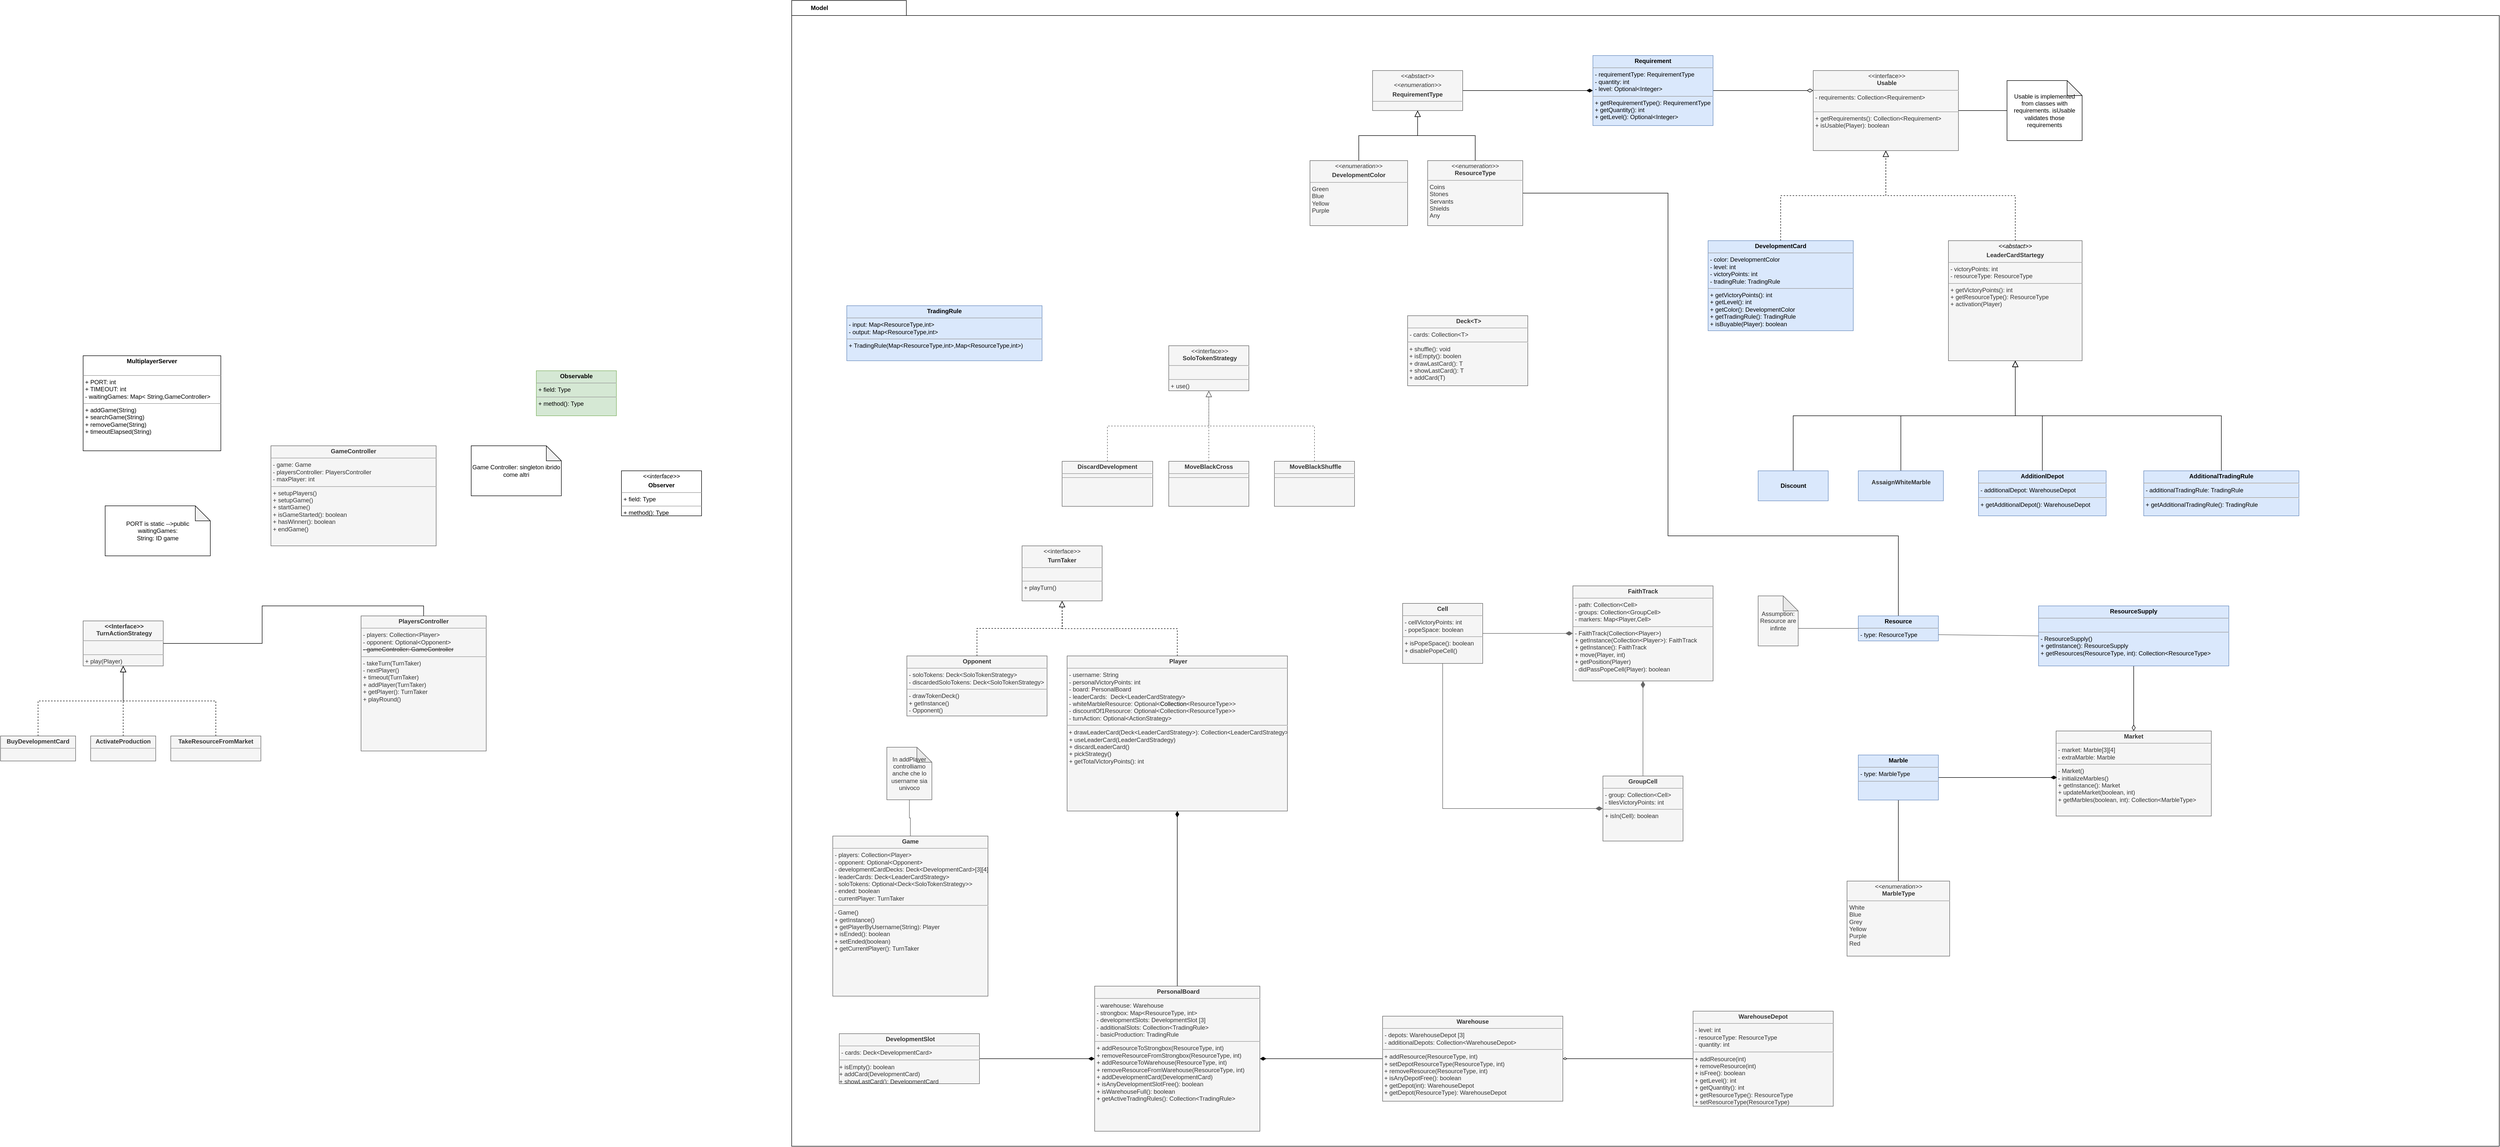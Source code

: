 <mxfile version="14.4.9" type="github">
  <diagram id="3uzYTL3D4Esr4XfQj53W" name="Page-1">
    <mxGraphModel dx="4116" dy="1478" grid="1" gridSize="10" guides="1" tooltips="1" connect="1" arrows="1" fold="1" page="1" pageScale="1" pageWidth="850" pageHeight="1100" math="0" shadow="0">
      <root>
        <mxCell id="0" />
        <mxCell id="1" parent="0" />
        <mxCell id="ATp1D4J068aPoH2H_w-f-113" value="Model" style="shape=folder;fontStyle=1;tabWidth=110;tabHeight=30;tabPosition=left;html=1;boundedLbl=1;labelInHeader=1;container=1;collapsible=0;recursiveResize=0;fillColor=none;" parent="1" vertex="1">
          <mxGeometry x="-1370" y="-710" width="3410" height="2290" as="geometry" />
        </mxCell>
        <mxCell id="ATp1D4J068aPoH2H_w-f-4" style="edgeStyle=orthogonalEdgeStyle;rounded=0;orthogonalLoop=1;jettySize=auto;html=1;exitX=0.5;exitY=0;exitDx=0;exitDy=0;entryX=0.5;entryY=1;entryDx=0;entryDy=0;endArrow=block;endFill=0;endSize=10;" parent="1" source="9HS6KYXdj1NwRE4yR612-16" target="wFcv4MiB1ZmnkiXywSl2-14" edge="1">
          <mxGeometry relative="1" as="geometry" />
        </mxCell>
        <mxCell id="9HS6KYXdj1NwRE4yR612-16" value="&lt;p style=&quot;margin: 0px ; margin-top: 4px ; text-align: center&quot;&gt;&lt;i&gt;&amp;lt;&amp;lt;enumeration&amp;gt;&amp;gt;&lt;/i&gt;&lt;/p&gt;&lt;p style=&quot;margin: 0px ; margin-top: 4px ; text-align: center&quot;&gt;&lt;b&gt;DevelopmentColor&lt;/b&gt;&lt;/p&gt;&lt;hr size=&quot;1&quot;&gt;&lt;p style=&quot;margin: 0px ; margin-left: 4px&quot;&gt;Green&lt;/p&gt;&lt;p style=&quot;margin: 0px ; margin-left: 4px&quot;&gt;Blue&lt;/p&gt;&lt;p style=&quot;margin: 0px ; margin-left: 4px&quot;&gt;Yellow&lt;/p&gt;&lt;p style=&quot;margin: 0px ; margin-left: 4px&quot;&gt;Purple&lt;/p&gt;" style="verticalAlign=top;align=left;overflow=fill;fontSize=12;fontFamily=Helvetica;html=1;fillColor=#f5f5f5;strokeColor=#666666;fontColor=#333333;" parent="1" vertex="1">
          <mxGeometry x="-335" y="-390" width="195" height="130" as="geometry" />
        </mxCell>
        <mxCell id="ATp1D4J068aPoH2H_w-f-5" style="edgeStyle=orthogonalEdgeStyle;rounded=0;orthogonalLoop=1;jettySize=auto;html=1;exitX=0.5;exitY=0;exitDx=0;exitDy=0;entryX=0.5;entryY=1;entryDx=0;entryDy=0;endArrow=block;endFill=0;endSize=10;" parent="1" source="9HS6KYXdj1NwRE4yR612-17" target="wFcv4MiB1ZmnkiXywSl2-14" edge="1">
          <mxGeometry relative="1" as="geometry" />
        </mxCell>
        <mxCell id="ATp1D4J068aPoH2H_w-f-55" style="edgeStyle=orthogonalEdgeStyle;rounded=0;orthogonalLoop=1;jettySize=auto;html=1;exitX=1;exitY=0.5;exitDx=0;exitDy=0;entryX=0.5;entryY=0;entryDx=0;entryDy=0;endArrow=none;endFill=0;endSize=10;strokeWidth=1;" parent="1" source="9HS6KYXdj1NwRE4yR612-17" target="9HS6KYXdj1NwRE4yR612-20" edge="1">
          <mxGeometry relative="1" as="geometry">
            <Array as="points">
              <mxPoint x="380" y="-325" />
              <mxPoint x="380" y="360" />
              <mxPoint x="840" y="360" />
            </Array>
          </mxGeometry>
        </mxCell>
        <mxCell id="9HS6KYXdj1NwRE4yR612-17" value="&lt;p style=&quot;margin: 0px ; margin-top: 4px ; text-align: center&quot;&gt;&lt;i&gt;&amp;lt;&amp;lt;enumeration&amp;gt;&amp;gt;&lt;/i&gt;&lt;br&gt;&lt;b&gt;ResourceType&lt;/b&gt;&lt;/p&gt;&lt;hr size=&quot;1&quot;&gt;&lt;p style=&quot;margin: 0px ; margin-left: 4px&quot;&gt;Coins&lt;/p&gt;&lt;p style=&quot;margin: 0px ; margin-left: 4px&quot;&gt;Stones&lt;/p&gt;&lt;p style=&quot;margin: 0px ; margin-left: 4px&quot;&gt;Servants&lt;/p&gt;&lt;p style=&quot;margin: 0px ; margin-left: 4px&quot;&gt;Shields&lt;/p&gt;&lt;p style=&quot;margin: 0px ; margin-left: 4px&quot;&gt;Any&lt;/p&gt;" style="verticalAlign=top;align=left;overflow=fill;fontSize=12;fontFamily=Helvetica;html=1;fillColor=#f5f5f5;strokeColor=#666666;fontColor=#333333;" parent="1" vertex="1">
          <mxGeometry x="-100" y="-390" width="190" height="130" as="geometry" />
        </mxCell>
        <mxCell id="ATp1D4J068aPoH2H_w-f-52" style="edgeStyle=orthogonalEdgeStyle;rounded=0;orthogonalLoop=1;jettySize=auto;html=1;exitX=0.5;exitY=1;exitDx=0;exitDy=0;entryX=0.5;entryY=0;entryDx=0;entryDy=0;endArrow=diamondThin;endFill=0;endSize=10;strokeWidth=1;" parent="1" source="9HS6KYXdj1NwRE4yR612-18" target="9HS6KYXdj1NwRE4yR612-22" edge="1">
          <mxGeometry relative="1" as="geometry" />
        </mxCell>
        <mxCell id="9HS6KYXdj1NwRE4yR612-18" value="&lt;p style=&quot;margin: 0px ; margin-top: 4px ; text-align: center&quot;&gt;&lt;b&gt;ResourceSupply&lt;/b&gt;&lt;br&gt;&lt;/p&gt;&lt;hr size=&quot;1&quot;&gt;&lt;p style=&quot;margin: 0px ; margin-left: 4px&quot;&gt;&lt;br&gt;&lt;/p&gt;&lt;hr size=&quot;1&quot;&gt;&lt;p style=&quot;margin: 0px ; margin-left: 4px&quot;&gt;&lt;span&gt;- ResourceSupply()&lt;/span&gt;&lt;br&gt;&lt;/p&gt;&lt;p style=&quot;margin: 0px ; margin-left: 4px&quot;&gt;+ getInstance(): ResourceSupply&lt;/p&gt;&lt;p style=&quot;margin: 0px ; margin-left: 4px&quot;&gt;&lt;span&gt;+ getResources(ResourceType, int):&amp;nbsp;&lt;/span&gt;&lt;span&gt;Collection&lt;/span&gt;&lt;span&gt;&amp;lt;ResourceType&amp;gt;&lt;/span&gt;&lt;br&gt;&lt;/p&gt;" style="verticalAlign=top;align=left;overflow=fill;fontSize=12;fontFamily=Helvetica;html=1;fillColor=#dae8fc;strokeColor=#6c8ebf;" parent="1" vertex="1">
          <mxGeometry x="1120" y="500" width="380" height="120" as="geometry" />
        </mxCell>
        <mxCell id="9HS6KYXdj1NwRE4yR612-20" value="&lt;p style=&quot;margin: 0px ; margin-top: 4px ; text-align: center&quot;&gt;&lt;b&gt;Resource&lt;/b&gt;&lt;/p&gt;&lt;hr size=&quot;1&quot;&gt;&lt;p style=&quot;margin: 0px ; margin-left: 4px&quot;&gt;&lt;/p&gt;&lt;p style=&quot;margin: 0px ; margin-left: 4px&quot;&gt;- type: ResourceType&lt;/p&gt;" style="verticalAlign=top;align=left;overflow=fill;fontSize=12;fontFamily=Helvetica;html=1;fillColor=#dae8fc;strokeColor=#6c8ebf;" parent="1" vertex="1">
          <mxGeometry x="760" y="520" width="160" height="50" as="geometry" />
        </mxCell>
        <mxCell id="ATp1D4J068aPoH2H_w-f-56" style="edgeStyle=orthogonalEdgeStyle;rounded=0;orthogonalLoop=1;jettySize=auto;html=1;exitX=0.5;exitY=0;exitDx=0;exitDy=0;entryX=0.5;entryY=1;entryDx=0;entryDy=0;endArrow=none;endFill=0;endSize=10;strokeWidth=1;" parent="1" source="9HS6KYXdj1NwRE4yR612-21" target="9HS6KYXdj1NwRE4yR612-23" edge="1">
          <mxGeometry relative="1" as="geometry" />
        </mxCell>
        <mxCell id="9HS6KYXdj1NwRE4yR612-21" value="&lt;p style=&quot;margin: 0px ; margin-top: 4px ; text-align: center&quot;&gt;&lt;i&gt;&amp;lt;&amp;lt;enumeration&amp;gt;&amp;gt;&lt;/i&gt;&lt;br&gt;&lt;b&gt;MarbleType&lt;/b&gt;&lt;/p&gt;&lt;hr size=&quot;1&quot;&gt;&lt;p style=&quot;margin: 0px ; margin-left: 4px&quot;&gt;&lt;span&gt;White&lt;/span&gt;&lt;/p&gt;&lt;p style=&quot;margin: 0px ; margin-left: 4px&quot;&gt;Blue&lt;/p&gt;&lt;p style=&quot;margin: 0px ; margin-left: 4px&quot;&gt;Grey&lt;/p&gt;&lt;p style=&quot;margin: 0px ; margin-left: 4px&quot;&gt;Yellow&lt;/p&gt;&lt;p style=&quot;margin: 0px ; margin-left: 4px&quot;&gt;Purple&lt;/p&gt;&lt;p style=&quot;margin: 0px ; margin-left: 4px&quot;&gt;Red&lt;/p&gt;" style="verticalAlign=top;align=left;overflow=fill;fontSize=12;fontFamily=Helvetica;html=1;fillColor=#f5f5f5;strokeColor=#666666;fontColor=#333333;" parent="1" vertex="1">
          <mxGeometry x="737.5" y="1050" width="205" height="150" as="geometry" />
        </mxCell>
        <mxCell id="9HS6KYXdj1NwRE4yR612-22" value="&lt;p style=&quot;margin: 0px ; margin-top: 4px ; text-align: center&quot;&gt;&lt;b&gt;Market&lt;/b&gt;&lt;/p&gt;&lt;hr size=&quot;1&quot;&gt;&lt;p style=&quot;margin: 0px ; margin-left: 4px&quot;&gt;- market: Marble[3][4]&lt;/p&gt;&lt;p style=&quot;margin: 0px ; margin-left: 4px&quot;&gt;- extraMarble: Marble&lt;/p&gt;&lt;hr size=&quot;1&quot;&gt;&lt;p style=&quot;margin: 0px ; margin-left: 4px&quot;&gt;- Market()&lt;/p&gt;&lt;p style=&quot;margin: 0px ; margin-left: 4px&quot;&gt;- initializeMarbles()&lt;/p&gt;&lt;p style=&quot;margin: 0px ; margin-left: 4px&quot;&gt;+ getInstance(): Market&lt;/p&gt;&lt;p style=&quot;margin: 0px ; margin-left: 4px&quot;&gt;+ updateMarket(boolean, int)&lt;/p&gt;&lt;p style=&quot;margin: 0px ; margin-left: 4px&quot;&gt;+ getMarbles(boolean, int): Collection&amp;lt;MarbleType&amp;gt;&lt;/p&gt;" style="verticalAlign=top;align=left;overflow=fill;fontSize=12;fontFamily=Helvetica;html=1;fillColor=#f5f5f5;strokeColor=#666666;fontColor=#333333;" parent="1" vertex="1">
          <mxGeometry x="1155" y="750" width="310" height="170" as="geometry" />
        </mxCell>
        <mxCell id="ATp1D4J068aPoH2H_w-f-53" style="edgeStyle=orthogonalEdgeStyle;rounded=0;orthogonalLoop=1;jettySize=auto;html=1;exitX=1;exitY=0.5;exitDx=0;exitDy=0;entryX=0.006;entryY=0.547;entryDx=0;entryDy=0;entryPerimeter=0;endArrow=diamondThin;endFill=1;endSize=10;strokeWidth=1;" parent="1" source="9HS6KYXdj1NwRE4yR612-23" target="9HS6KYXdj1NwRE4yR612-22" edge="1">
          <mxGeometry relative="1" as="geometry" />
        </mxCell>
        <mxCell id="9HS6KYXdj1NwRE4yR612-23" value="&lt;p style=&quot;margin: 0px ; margin-top: 4px ; text-align: center&quot;&gt;&lt;b&gt;Marble&lt;/b&gt;&lt;/p&gt;&lt;hr size=&quot;1&quot;&gt;&lt;p style=&quot;margin: 0px ; margin-left: 4px&quot;&gt;- type: MarbleType&lt;/p&gt;&lt;hr size=&quot;1&quot;&gt;&lt;p style=&quot;margin: 0px ; margin-left: 4px&quot;&gt;&lt;br&gt;&lt;/p&gt;" style="verticalAlign=top;align=left;overflow=fill;fontSize=12;fontFamily=Helvetica;html=1;fillColor=#dae8fc;strokeColor=#6c8ebf;" parent="1" vertex="1">
          <mxGeometry x="760" y="798" width="160" height="90" as="geometry" />
        </mxCell>
        <mxCell id="9HS6KYXdj1NwRE4yR612-30" value="" style="endArrow=none;endFill=0;endSize=12;html=1;exitX=1;exitY=0.75;exitDx=0;exitDy=0;entryX=0;entryY=0.5;entryDx=0;entryDy=0;fillColor=#f5f5f5;strokeColor=#666666;" parent="1" source="9HS6KYXdj1NwRE4yR612-20" target="9HS6KYXdj1NwRE4yR612-18" edge="1">
          <mxGeometry width="160" relative="1" as="geometry">
            <mxPoint x="530" y="260" as="sourcePoint" />
            <mxPoint x="690" y="260" as="targetPoint" />
          </mxGeometry>
        </mxCell>
        <mxCell id="ATp1D4J068aPoH2H_w-f-110" style="edgeStyle=orthogonalEdgeStyle;rounded=0;sketch=0;orthogonalLoop=1;jettySize=auto;html=1;exitX=0.5;exitY=0;exitDx=0;exitDy=0;entryX=0.5;entryY=1;entryDx=0;entryDy=0;startArrow=none;startFill=0;endArrow=diamondThin;endFill=1;endSize=10;strokeWidth=1;" parent="1" source="9HS6KYXdj1NwRE4yR612-45" target="9HS6KYXdj1NwRE4yR612-49" edge="1">
          <mxGeometry relative="1" as="geometry" />
        </mxCell>
        <mxCell id="9HS6KYXdj1NwRE4yR612-45" value="&lt;p style=&quot;margin: 0px ; margin-top: 4px ; text-align: center&quot;&gt;&lt;/p&gt;&lt;p style=&quot;text-align: center ; margin: 0px 0px 0px 4px&quot;&gt;&lt;b&gt;PersonalBoard&lt;/b&gt;&lt;/p&gt;&lt;hr&gt;&lt;p style=&quot;margin: 0px ; margin-left: 4px&quot;&gt;- warehouse: Warehouse&lt;/p&gt;&lt;p style=&quot;margin: 0px ; margin-left: 4px&quot;&gt;- strongbox: Map&amp;lt;ResourceType, int&amp;gt;&lt;/p&gt;&lt;p style=&quot;margin: 0px ; margin-left: 4px&quot;&gt;- developmentSlots: DevelopmentSlot [3]&lt;/p&gt;&lt;p style=&quot;margin: 0px ; margin-left: 4px&quot;&gt;- additionalSlots:&amp;nbsp;Collection&amp;lt;TradingRule&amp;gt;&lt;/p&gt;&lt;p style=&quot;margin: 0px ; margin-left: 4px&quot;&gt;- basicProduction: TradingRule&lt;/p&gt;&lt;hr size=&quot;1&quot;&gt;&lt;p style=&quot;margin: 0px ; margin-left: 4px&quot;&gt;+ addResourceToStrongbox(ResourceType, int)&lt;/p&gt;&lt;p style=&quot;margin: 0px ; margin-left: 4px&quot;&gt;+ removeResourceFromStrongbox(ResourceType, int)&lt;/p&gt;&lt;p style=&quot;margin: 0px ; margin-left: 4px&quot;&gt;+ addResourceToWarehouse(ResourceType, int)&lt;/p&gt;&lt;p style=&quot;margin: 0px ; margin-left: 4px&quot;&gt;+ removeResourceFromWarehouse(ResourceType, int)&lt;/p&gt;&lt;p style=&quot;margin: 0px ; margin-left: 4px&quot;&gt;+ addDevelopmentCard(DevelopmentCard)&lt;/p&gt;&lt;p style=&quot;margin: 0px ; margin-left: 4px&quot;&gt;+ isAnyDevelopmentSlotFree(): boolean&lt;/p&gt;&lt;p style=&quot;margin: 0px ; margin-left: 4px&quot;&gt;+ isWarehouseFull(): boolean&lt;/p&gt;&lt;p style=&quot;margin: 0px ; margin-left: 4px&quot;&gt;+ getActiveTradingRules(): Collection&amp;lt;TradingRule&amp;gt;&amp;nbsp;&lt;/p&gt;" style="verticalAlign=top;align=left;overflow=fill;fontSize=12;fontFamily=Helvetica;html=1;fillColor=#f5f5f5;strokeColor=#666666;fontColor=#333333;" parent="1" vertex="1">
          <mxGeometry x="-765" y="1260" width="330" height="290" as="geometry" />
        </mxCell>
        <mxCell id="9HS6KYXdj1NwRE4yR612-46" value="&lt;p style=&quot;margin: 0px ; margin-top: 4px ; text-align: center&quot;&gt;&lt;b&gt;WarehouseDepot&lt;/b&gt;&lt;/p&gt;&lt;hr size=&quot;1&quot;&gt;&lt;p style=&quot;margin: 0px ; margin-left: 4px&quot;&gt;- level: int&lt;/p&gt;&lt;p style=&quot;margin: 0px ; margin-left: 4px&quot;&gt;- resourceType: ResourceType&lt;/p&gt;&lt;p style=&quot;margin: 0px ; margin-left: 4px&quot;&gt;- quantity: int&lt;/p&gt;&lt;hr&gt;&amp;nbsp;+ addResource(int)&lt;br&gt;&amp;nbsp;+ removeResource(int)&lt;br&gt;&amp;nbsp;+ isFree(): boolean&lt;br&gt;&amp;nbsp;+ getLevel(): int&lt;br&gt;&amp;nbsp;+ getQuantity(): int&lt;br&gt;&amp;nbsp;+ getResourceType(): ResourceType&lt;br&gt;&amp;nbsp;+ setResourceType(ResourceType)" style="verticalAlign=top;align=left;overflow=fill;fontSize=12;fontFamily=Helvetica;html=1;fillColor=#f5f5f5;strokeColor=#666666;fontColor=#333333;" parent="1" vertex="1">
          <mxGeometry x="430" y="1310" width="280" height="190" as="geometry" />
        </mxCell>
        <mxCell id="ATp1D4J068aPoH2H_w-f-97" style="edgeStyle=orthogonalEdgeStyle;rounded=0;sketch=0;orthogonalLoop=1;jettySize=auto;html=1;exitX=1;exitY=0.5;exitDx=0;exitDy=0;entryX=0;entryY=0.5;entryDx=0;entryDy=0;startArrow=diamondThin;startFill=0;endArrow=none;endFill=0;endSize=10;strokeWidth=1;" parent="1" source="9HS6KYXdj1NwRE4yR612-47" target="9HS6KYXdj1NwRE4yR612-46" edge="1">
          <mxGeometry relative="1" as="geometry" />
        </mxCell>
        <mxCell id="ATp1D4J068aPoH2H_w-f-108" style="edgeStyle=orthogonalEdgeStyle;rounded=0;sketch=0;orthogonalLoop=1;jettySize=auto;html=1;exitX=0;exitY=0.5;exitDx=0;exitDy=0;startArrow=none;startFill=0;endArrow=diamondThin;endFill=1;endSize=10;strokeWidth=1;" parent="1" source="9HS6KYXdj1NwRE4yR612-47" target="9HS6KYXdj1NwRE4yR612-45" edge="1">
          <mxGeometry relative="1" as="geometry" />
        </mxCell>
        <mxCell id="9HS6KYXdj1NwRE4yR612-47" value="&lt;p style=&quot;margin: 0px ; margin-top: 4px ; text-align: center&quot;&gt;&lt;b&gt;Warehouse&lt;/b&gt;&lt;/p&gt;&lt;hr size=&quot;1&quot;&gt;&lt;p style=&quot;margin: 0px ; margin-left: 4px&quot;&gt;- depots: WarehouseDepot [3]&lt;/p&gt;&lt;p style=&quot;margin: 0px ; margin-left: 4px&quot;&gt;- additionalDepots:&amp;nbsp;Collection&amp;lt;WarehouseDepot&amp;gt;&lt;/p&gt;&lt;hr&gt;&amp;nbsp;+ addResource(ResourceType, int)&lt;br&gt;&amp;nbsp;+ setDepotResourceType(ResourceType, int)&lt;br&gt;&amp;nbsp;+ removeResource(ResourceType, int)&lt;br&gt;&lt;b&gt;&amp;nbsp;&lt;/b&gt;+ isAnyDepotFree(): boolean&lt;br&gt;&amp;nbsp;+ getDepot(int):&amp;nbsp;WarehouseDepot&lt;br&gt;&amp;nbsp;+ getDepot(ResourceType):&amp;nbsp;WarehouseDepot" style="verticalAlign=top;align=left;overflow=fill;fontSize=12;fontFamily=Helvetica;html=1;fillColor=#f5f5f5;strokeColor=#666666;fontColor=#333333;" parent="1" vertex="1">
          <mxGeometry x="-190" y="1320" width="360" height="170" as="geometry" />
        </mxCell>
        <mxCell id="ATp1D4J068aPoH2H_w-f-109" style="edgeStyle=orthogonalEdgeStyle;rounded=0;sketch=0;orthogonalLoop=1;jettySize=auto;html=1;exitX=1;exitY=0.5;exitDx=0;exitDy=0;entryX=0;entryY=0.5;entryDx=0;entryDy=0;startArrow=none;startFill=0;endArrow=diamondThin;endFill=1;endSize=10;strokeWidth=1;" parent="1" source="9HS6KYXdj1NwRE4yR612-48" target="9HS6KYXdj1NwRE4yR612-45" edge="1">
          <mxGeometry relative="1" as="geometry" />
        </mxCell>
        <mxCell id="9HS6KYXdj1NwRE4yR612-48" value="&lt;p style=&quot;margin: 0px ; margin-top: 4px ; text-align: center&quot;&gt;&lt;/p&gt;&lt;p style=&quot;text-align: center ; margin: 0px 0px 0px 4px&quot;&gt;&lt;b&gt;DevelopmentSlot&lt;/b&gt;&lt;/p&gt;&lt;hr size=&quot;1&quot;&gt;&lt;p style=&quot;margin: 0px ; margin-left: 4px&quot;&gt;- cards:&amp;nbsp;Deck&amp;lt;DevelopmentCard&amp;gt;&lt;/p&gt;&lt;hr&gt;+ isEmpty(): boolean&lt;br&gt;+ addCard(DevelopmentCard)&lt;br&gt;+ showLastCard(): DevelopmentCard" style="verticalAlign=top;align=left;overflow=fill;fontSize=12;fontFamily=Helvetica;html=1;fillColor=#f5f5f5;strokeColor=#666666;fontColor=#333333;" parent="1" vertex="1">
          <mxGeometry x="-1275" y="1355" width="280" height="100" as="geometry" />
        </mxCell>
        <mxCell id="ATp1D4J068aPoH2H_w-f-104" style="edgeStyle=orthogonalEdgeStyle;rounded=0;sketch=0;orthogonalLoop=1;jettySize=auto;html=1;exitX=0.5;exitY=0;exitDx=0;exitDy=0;dashed=1;startArrow=none;startFill=0;endArrow=block;endFill=0;endSize=10;strokeWidth=1;" parent="1" source="9HS6KYXdj1NwRE4yR612-49" edge="1">
          <mxGeometry relative="1" as="geometry">
            <mxPoint x="-830" y="490" as="targetPoint" />
          </mxGeometry>
        </mxCell>
        <mxCell id="9HS6KYXdj1NwRE4yR612-49" value="&lt;p style=&quot;margin: 0px ; margin-top: 4px ; text-align: center&quot;&gt;&lt;/p&gt;&lt;p style=&quot;text-align: center ; margin: 0px 0px 0px 4px&quot;&gt;&lt;b&gt;Player&lt;/b&gt;&lt;/p&gt;&lt;hr size=&quot;1&quot;&gt;&lt;p style=&quot;margin: 0px 0px 0px 4px&quot;&gt;- username: String&lt;/p&gt;&lt;p style=&quot;margin: 0px 0px 0px 4px&quot;&gt;- personalVictoryPoints: int&lt;/p&gt;&lt;p style=&quot;margin: 0px 0px 0px 4px&quot;&gt;- board: PersonalBoard&lt;/p&gt;&lt;p style=&quot;margin: 0px 0px 0px 4px&quot;&gt;- leaderCards: &amp;nbsp;Deck&amp;lt;LeaderCardStrategy&amp;gt;&lt;/p&gt;&lt;p style=&quot;margin: 0px 0px 0px 4px&quot;&gt;- whiteMarbleResource: Optional&amp;lt;&lt;font color=&quot;#000000&quot;&gt;Collection&lt;/font&gt;&amp;lt;ResourceType&amp;gt;&amp;gt;&lt;/p&gt;&lt;p style=&quot;margin: 0px 0px 0px 4px&quot;&gt;- discountOf1Resource: Optional&amp;lt;Collection&amp;lt;ResourceType&amp;gt;&amp;gt;&lt;/p&gt;&lt;p style=&quot;margin: 0px 0px 0px 4px&quot;&gt;&lt;span&gt;- turnAction: Optional&amp;lt;ActionStrategy&amp;gt;&lt;/span&gt;&lt;br&gt;&lt;/p&gt;&lt;hr&gt;&amp;nbsp;+ drawLeaderCard(Deck&amp;lt;LeaderCardStrategy&amp;gt;):&amp;nbsp;Collection&amp;lt;LeaderCardStrategy&amp;gt;&lt;br&gt;&lt;p style=&quot;margin: 0px 0px 0px 4px&quot;&gt;+ useLeaderCard(LeaderCardStradegy)&lt;/p&gt;&lt;p style=&quot;margin: 0px 0px 0px 4px&quot;&gt;+ discardLeaderCard()&lt;/p&gt;&lt;p style=&quot;margin: 0px 0px 0px 4px&quot;&gt;+ pickStrategy()&lt;/p&gt;&lt;p style=&quot;margin: 0px 0px 0px 4px&quot;&gt;+ getTotalVictoryPoints(): int&lt;/p&gt;&lt;p style=&quot;margin: 0px 0px 0px 4px&quot;&gt;&lt;br&gt;&lt;/p&gt;" style="verticalAlign=top;align=left;overflow=fill;fontSize=12;fontFamily=Helvetica;html=1;fillColor=#f5f5f5;strokeColor=#666666;fontColor=#333333;" parent="1" vertex="1">
          <mxGeometry x="-820" y="600" width="440" height="310" as="geometry" />
        </mxCell>
        <mxCell id="bJL8VJO18GOnLdzFfNNw-2" style="edgeStyle=orthogonalEdgeStyle;rounded=0;orthogonalLoop=1;jettySize=auto;html=1;exitX=0;exitY=0;exitDx=80;exitDy=65;exitPerimeter=0;entryX=0;entryY=0.5;entryDx=0;entryDy=0;endArrow=none;endFill=0;fillColor=#f5f5f5;strokeColor=#666666;" parent="1" source="bJL8VJO18GOnLdzFfNNw-1" target="9HS6KYXdj1NwRE4yR612-20" edge="1">
          <mxGeometry relative="1" as="geometry" />
        </mxCell>
        <mxCell id="bJL8VJO18GOnLdzFfNNw-1" value="Assumption: Resource are infinte" style="shape=note;whiteSpace=wrap;html=1;backgroundOutline=1;darkOpacity=0.05;fillColor=#f5f5f5;strokeColor=#666666;fontColor=#333333;" parent="1" vertex="1">
          <mxGeometry x="560" y="480" width="80" height="100" as="geometry" />
        </mxCell>
        <mxCell id="ATp1D4J068aPoH2H_w-f-105" style="edgeStyle=orthogonalEdgeStyle;rounded=0;sketch=0;orthogonalLoop=1;jettySize=auto;html=1;exitX=0.5;exitY=0;exitDx=0;exitDy=0;entryX=0.5;entryY=1;entryDx=0;entryDy=0;dashed=1;startArrow=none;startFill=0;endArrow=block;endFill=0;endSize=10;strokeWidth=1;fillColor=#f5f5f5;strokeColor=#666666;" parent="1" source="bJL8VJO18GOnLdzFfNNw-12" target="bbEcrkGTxuFlV8iDZgjS-3" edge="1">
          <mxGeometry relative="1" as="geometry" />
        </mxCell>
        <mxCell id="bJL8VJO18GOnLdzFfNNw-12" value="&lt;p style=&quot;margin: 0px ; margin-top: 4px ; text-align: center&quot;&gt;&lt;b&gt;DiscardDevelopment&lt;/b&gt;&lt;/p&gt;&lt;hr&gt;&lt;hr size=&quot;1&quot;&gt;&lt;p style=&quot;margin: 0px ; margin-left: 4px&quot;&gt;&lt;br&gt;&lt;/p&gt;" style="verticalAlign=top;align=left;overflow=fill;fontSize=12;fontFamily=Helvetica;html=1;fillColor=#f5f5f5;strokeColor=#666666;fontColor=#333333;" parent="1" vertex="1">
          <mxGeometry x="-830" y="211" width="181" height="90" as="geometry" />
        </mxCell>
        <mxCell id="ATp1D4J068aPoH2H_w-f-106" style="edgeStyle=orthogonalEdgeStyle;rounded=0;sketch=0;orthogonalLoop=1;jettySize=auto;html=1;exitX=0.5;exitY=0;exitDx=0;exitDy=0;entryX=0.5;entryY=1;entryDx=0;entryDy=0;dashed=1;startArrow=none;startFill=0;endArrow=block;endFill=0;endSize=10;strokeWidth=1;fillColor=#f5f5f5;strokeColor=#666666;" parent="1" source="bJL8VJO18GOnLdzFfNNw-13" target="bbEcrkGTxuFlV8iDZgjS-3" edge="1">
          <mxGeometry relative="1" as="geometry" />
        </mxCell>
        <mxCell id="bJL8VJO18GOnLdzFfNNw-13" value="&lt;p style=&quot;margin: 0px ; margin-top: 4px ; text-align: center&quot;&gt;&lt;b&gt;MoveBlackCross&lt;/b&gt;&lt;/p&gt;&lt;hr&gt;&lt;hr size=&quot;1&quot;&gt;&lt;p style=&quot;margin: 0px ; margin-left: 4px&quot;&gt;&lt;br&gt;&lt;/p&gt;" style="verticalAlign=top;align=left;overflow=fill;fontSize=12;fontFamily=Helvetica;html=1;fillColor=#f5f5f5;strokeColor=#666666;fontColor=#333333;" parent="1" vertex="1">
          <mxGeometry x="-617" y="211" width="160" height="90" as="geometry" />
        </mxCell>
        <mxCell id="ATp1D4J068aPoH2H_w-f-107" style="edgeStyle=orthogonalEdgeStyle;rounded=0;sketch=0;orthogonalLoop=1;jettySize=auto;html=1;exitX=0.5;exitY=0;exitDx=0;exitDy=0;entryX=0.5;entryY=1;entryDx=0;entryDy=0;dashed=1;startArrow=none;startFill=0;endArrow=block;endFill=0;endSize=10;strokeWidth=1;fillColor=#f5f5f5;strokeColor=#666666;" parent="1" source="bJL8VJO18GOnLdzFfNNw-16" target="bbEcrkGTxuFlV8iDZgjS-3" edge="1">
          <mxGeometry relative="1" as="geometry" />
        </mxCell>
        <mxCell id="bJL8VJO18GOnLdzFfNNw-16" value="&lt;p style=&quot;margin: 0px ; margin-top: 4px ; text-align: center&quot;&gt;&lt;/p&gt;&lt;p style=&quot;text-align: center ; margin: 0px 0px 0px 4px&quot;&gt;&lt;b&gt;MoveBlackShuffle&lt;/b&gt;&lt;/p&gt;&lt;hr&gt;&lt;hr size=&quot;1&quot;&gt;&lt;p style=&quot;margin: 0px ; margin-left: 4px&quot;&gt;&lt;br&gt;&lt;/p&gt;" style="verticalAlign=top;align=left;overflow=fill;fontSize=12;fontFamily=Helvetica;html=1;fillColor=#f5f5f5;strokeColor=#666666;fontColor=#333333;" parent="1" vertex="1">
          <mxGeometry x="-406" y="211" width="160" height="90" as="geometry" />
        </mxCell>
        <mxCell id="wFcv4MiB1ZmnkiXywSl2-4" value="&lt;p style=&quot;margin: 0px ; margin-top: 4px ; text-align: center&quot;&gt;&lt;b&gt;GameController&lt;/b&gt;&lt;/p&gt;&lt;hr size=&quot;1&quot;&gt;&lt;p style=&quot;margin: 0px ; margin-left: 4px&quot;&gt;- game: Game&lt;/p&gt;&lt;p style=&quot;margin: 0px ; margin-left: 4px&quot;&gt;- playersController: PlayersController&lt;/p&gt;&lt;p style=&quot;margin: 0px ; margin-left: 4px&quot;&gt;- maxPlayer: int&lt;/p&gt;&lt;hr size=&quot;1&quot;&gt;&lt;p style=&quot;margin: 0px 0px 0px 4px&quot;&gt;+ setupPlayers()&lt;br&gt;&lt;/p&gt;&lt;p style=&quot;margin: 0px 0px 0px 4px&quot;&gt;+ setupGame()&lt;/p&gt;&lt;p style=&quot;margin: 0px 0px 0px 4px&quot;&gt;+ startGame()&lt;br&gt;&lt;/p&gt;&lt;p style=&quot;margin: 0px ; margin-left: 4px&quot;&gt;+ isGameStarted(): boolean&lt;/p&gt;&lt;p style=&quot;margin: 0px ; margin-left: 4px&quot;&gt;&lt;span&gt;+ hasWinner(): boolean&lt;/span&gt;&lt;/p&gt;&lt;p style=&quot;margin: 0px ; margin-left: 4px&quot;&gt;+ endGame()&lt;/p&gt;&lt;p style=&quot;margin: 0px ; margin-left: 4px&quot;&gt;&lt;br&gt;&lt;/p&gt;" style="verticalAlign=top;align=left;overflow=fill;fontSize=12;fontFamily=Helvetica;html=1;fillColor=#f5f5f5;strokeColor=#666666;fontColor=#333333;" parent="1" vertex="1">
          <mxGeometry x="-2410" y="180" width="330" height="200" as="geometry" />
        </mxCell>
        <mxCell id="wFcv4MiB1ZmnkiXywSl2-5" value="&lt;p style=&quot;margin: 0px ; margin-top: 4px ; text-align: center&quot;&gt;&lt;b&gt;Game&lt;/b&gt;&lt;/p&gt;&lt;hr size=&quot;1&quot;&gt;&lt;p style=&quot;margin: 0px ; margin-left: 4px&quot;&gt;- players: Collection&amp;lt;Player&amp;gt;&lt;/p&gt;&lt;p style=&quot;margin: 0px ; margin-left: 4px&quot;&gt;- opponent: Optional&amp;lt;Opponent&amp;gt;&lt;/p&gt;&lt;p style=&quot;margin: 0px ; margin-left: 4px&quot;&gt;&lt;span&gt;- developmentCardDecks: Deck&amp;lt;DevelopmentCard&amp;gt;[3][4]&lt;/span&gt;&lt;br&gt;&lt;/p&gt;&lt;p style=&quot;margin: 0px ; margin-left: 4px&quot;&gt;- leaderCards: Deck&amp;lt;LeaderCardStrategy&amp;gt;&lt;/p&gt;&lt;p style=&quot;margin: 0px ; margin-left: 4px&quot;&gt;- soloTokens: Optional&amp;lt;Deck&amp;lt;SoloTokenStrategy&amp;gt;&amp;gt;&lt;/p&gt;&lt;p style=&quot;margin: 0px ; margin-left: 4px&quot;&gt;- ended: boolean&lt;/p&gt;&lt;p style=&quot;margin: 0px ; margin-left: 4px&quot;&gt;- currentPlayer: TurnTaker&lt;br&gt;&lt;/p&gt;&lt;hr&gt;&amp;nbsp;- Game()&lt;br&gt;&amp;nbsp;+ getInstance()&amp;nbsp;&lt;br&gt;&amp;nbsp;+ getPlayerByUsername(String): Player&lt;br&gt;&amp;nbsp;+ isEnded(): boolean&lt;br&gt;&amp;nbsp;+ setEnded(boolean)&lt;br&gt;&amp;nbsp;+ getCurrentPlayer(): TurnTaker" style="verticalAlign=top;align=left;overflow=fill;fontSize=12;fontFamily=Helvetica;html=1;fillColor=#f5f5f5;strokeColor=#666666;fontColor=#333333;" parent="1" vertex="1">
          <mxGeometry x="-1288" y="960" width="310" height="320" as="geometry" />
        </mxCell>
        <mxCell id="wFcv4MiB1ZmnkiXywSl2-7" value="&lt;p style=&quot;margin: 0px ; margin-top: 4px ; text-align: center&quot;&gt;&lt;b&gt;PlayersController&lt;/b&gt;&lt;/p&gt;&lt;hr size=&quot;1&quot;&gt;&lt;p style=&quot;margin: 0px ; margin-left: 4px&quot;&gt;- players: Collection&amp;lt;Player&amp;gt;&lt;/p&gt;&lt;p style=&quot;margin: 0px ; margin-left: 4px&quot;&gt;- opponent: Optional&amp;lt;Opponent&amp;gt;&lt;/p&gt;&lt;p style=&quot;margin: 0px ; margin-left: 4px&quot;&gt;&lt;strike&gt;- gameController: GameController&lt;/strike&gt;&lt;/p&gt;&lt;hr size=&quot;1&quot;&gt;&lt;p style=&quot;margin: 0px ; margin-left: 4px&quot;&gt;- takeTurn(&lt;span style=&quot;text-align: center&quot;&gt;TurnTaker&lt;/span&gt;)&lt;/p&gt;&lt;p style=&quot;margin: 0px ; margin-left: 4px&quot;&gt;&lt;span&gt;- nextPlayer()&lt;/span&gt;&lt;br&gt;&lt;/p&gt;&lt;p style=&quot;margin: 0px ; margin-left: 4px&quot;&gt;&lt;span&gt;+ timeout(TurnTaker)&lt;/span&gt;&lt;br&gt;&lt;/p&gt;&lt;p style=&quot;margin: 0px ; margin-left: 4px&quot;&gt;+ addPlayer(TurnTaker)&lt;/p&gt;&lt;p style=&quot;margin: 0px ; margin-left: 4px&quot;&gt;+ getPlayer(): TurnTaker&lt;/p&gt;&lt;p style=&quot;margin: 0px ; margin-left: 4px&quot;&gt;+ playRound()&lt;/p&gt;" style="verticalAlign=top;align=left;overflow=fill;fontSize=12;fontFamily=Helvetica;html=1;fillColor=#f5f5f5;strokeColor=#666666;fontColor=#333333;" parent="1" vertex="1">
          <mxGeometry x="-2230" y="520" width="250" height="270" as="geometry" />
        </mxCell>
        <mxCell id="wFcv4MiB1ZmnkiXywSl2-13" value="&lt;p style=&quot;margin: 0px ; margin-top: 4px ; text-align: center&quot;&gt;&lt;b&gt;TradingRule&lt;/b&gt;&lt;/p&gt;&lt;hr size=&quot;1&quot;&gt;&lt;p style=&quot;margin: 0px ; margin-left: 4px&quot;&gt;- input: Map&amp;lt;ResourceType,int&amp;gt;&lt;/p&gt;&lt;p style=&quot;margin: 0px ; margin-left: 4px&quot;&gt;- output: Map&amp;lt;ResourceType,int&amp;gt;&lt;/p&gt;&lt;hr size=&quot;1&quot;&gt;&lt;p style=&quot;margin: 0px ; margin-left: 4px&quot;&gt;+ TradingRule(Map&amp;lt;ResourceType,int&amp;gt;,Map&amp;lt;ResourceType,int&amp;gt;)&lt;/p&gt;" style="verticalAlign=top;align=left;overflow=fill;fontSize=12;fontFamily=Helvetica;html=1;fillColor=#dae8fc;strokeColor=#6c8ebf;" parent="1" vertex="1">
          <mxGeometry x="-1260" y="-100" width="390" height="110" as="geometry" />
        </mxCell>
        <mxCell id="ATp1D4J068aPoH2H_w-f-9" style="edgeStyle=orthogonalEdgeStyle;rounded=0;orthogonalLoop=1;jettySize=auto;html=1;exitX=1;exitY=0.5;exitDx=0;exitDy=0;entryX=0;entryY=0.5;entryDx=0;entryDy=0;endArrow=diamondThin;endFill=1;endSize=10;strokeWidth=1;" parent="1" source="wFcv4MiB1ZmnkiXywSl2-14" target="bbEcrkGTxuFlV8iDZgjS-35" edge="1">
          <mxGeometry relative="1" as="geometry" />
        </mxCell>
        <mxCell id="wFcv4MiB1ZmnkiXywSl2-14" value="&lt;p style=&quot;margin: 0px ; margin-top: 4px ; text-align: center&quot;&gt;&lt;i&gt;&amp;lt;&amp;lt;abstact&amp;gt;&amp;gt;&lt;/i&gt;&lt;/p&gt;&lt;p style=&quot;margin: 4px 0px 0px ; text-align: center&quot;&gt;&lt;i&gt;&amp;lt;&amp;lt;enumeration&amp;gt;&amp;gt;&lt;/i&gt;&lt;/p&gt;&lt;p style=&quot;margin: 0px ; margin-top: 4px ; text-align: center&quot;&gt;&lt;b&gt;RequirementType&lt;/b&gt;&lt;br&gt;&lt;/p&gt;&lt;hr size=&quot;1&quot;&gt;&lt;p style=&quot;margin: 0px ; margin-left: 4px&quot;&gt;&lt;br&gt;&lt;/p&gt;" style="verticalAlign=top;align=left;overflow=fill;fontSize=12;fontFamily=Helvetica;html=1;fillColor=#f5f5f5;strokeColor=#666666;fontColor=#333333;" parent="1" vertex="1">
          <mxGeometry x="-210" y="-570" width="180" height="80" as="geometry" />
        </mxCell>
        <mxCell id="ATp1D4J068aPoH2H_w-f-103" style="edgeStyle=orthogonalEdgeStyle;rounded=0;sketch=0;orthogonalLoop=1;jettySize=auto;html=1;exitX=0.5;exitY=0;exitDx=0;exitDy=0;entryX=0.5;entryY=1;entryDx=0;entryDy=0;startArrow=none;startFill=0;endArrow=block;endFill=0;endSize=10;strokeWidth=1;dashed=1;" parent="1" source="wFcv4MiB1ZmnkiXywSl2-25" target="ATp1D4J068aPoH2H_w-f-102" edge="1">
          <mxGeometry relative="1" as="geometry" />
        </mxCell>
        <mxCell id="wFcv4MiB1ZmnkiXywSl2-25" value="&lt;p style=&quot;margin: 0px ; margin-top: 4px ; text-align: center&quot;&gt;&lt;b&gt;Opponent&lt;/b&gt;&lt;/p&gt;&lt;hr size=&quot;1&quot;&gt;&lt;p style=&quot;margin: 0px ; margin-left: 4px&quot;&gt;- soloTokens: Deck&amp;lt;SoloTokenStrategy&amp;gt;&lt;/p&gt;&lt;p style=&quot;margin: 0px ; margin-left: 4px&quot;&gt;- discardedSoloTokens: Deck&amp;lt;SoloTokenStrategy&amp;gt;&lt;/p&gt;&lt;hr size=&quot;1&quot;&gt;&lt;p style=&quot;margin: 0px ; margin-left: 4px&quot;&gt;- drawTokenDeck()&lt;/p&gt;&lt;p style=&quot;margin: 0px ; margin-left: 4px&quot;&gt;+ getInstance()&lt;/p&gt;&lt;p style=&quot;margin: 0px ; margin-left: 4px&quot;&gt;- Opponent()&lt;/p&gt;" style="verticalAlign=top;align=left;overflow=fill;fontSize=12;fontFamily=Helvetica;html=1;fillColor=#f5f5f5;strokeColor=#666666;fontColor=#333333;" parent="1" vertex="1">
          <mxGeometry x="-1140" y="600" width="280" height="120" as="geometry" />
        </mxCell>
        <mxCell id="d4eNFwd-V8450kec78hR-2" value="&lt;p style=&quot;margin: 0px ; margin-top: 4px ; text-align: center&quot;&gt;&lt;/p&gt;&lt;p style=&quot;text-align: center ; margin: 0px 0px 0px 4px&quot;&gt;&lt;b&gt;Deck&amp;lt;T&amp;gt;&lt;/b&gt;&lt;/p&gt;&lt;hr size=&quot;1&quot;&gt;&lt;p style=&quot;margin: 0px ; margin-left: 4px&quot;&gt;- cards: Collection&amp;lt;T&amp;gt;&lt;/p&gt;&lt;hr&gt;&amp;nbsp;+ shuffle(): void&lt;br&gt;&amp;nbsp;+ isEmpty(): boolen&lt;br&gt;&amp;nbsp;+&amp;nbsp;drawLastCard(): T&lt;br&gt;&amp;nbsp;+ showLastCard(): T&lt;br&gt;&amp;nbsp;+ addCard(T)" style="verticalAlign=top;align=left;overflow=fill;fontSize=12;fontFamily=Helvetica;html=1;fillColor=#f5f5f5;strokeColor=#666666;fontColor=#333333;" parent="1" vertex="1">
          <mxGeometry x="-140" y="-80" width="240" height="140" as="geometry" />
        </mxCell>
        <mxCell id="cxvHadcr4LUd8MvuSWKV-15" value="" style="edgeStyle=orthogonalEdgeStyle;rounded=0;orthogonalLoop=1;jettySize=auto;html=1;startArrow=none;startFill=0;endArrow=none;endFill=0;fillColor=#f5f5f5;strokeColor=#666666;" parent="1" source="d4eNFwd-V8450kec78hR-24" target="wFcv4MiB1ZmnkiXywSl2-5" edge="1">
          <mxGeometry relative="1" as="geometry" />
        </mxCell>
        <mxCell id="d4eNFwd-V8450kec78hR-24" value="In addPlayer controlliamo anche che lo username sia univoco" style="shape=note;whiteSpace=wrap;html=1;backgroundOutline=1;darkOpacity=0.05;fillColor=#f5f5f5;strokeColor=#666666;fontColor=#333333;" parent="1" vertex="1">
          <mxGeometry x="-1180" y="782.5" width="90" height="105" as="geometry" />
        </mxCell>
        <mxCell id="ATp1D4J068aPoH2H_w-f-25" style="edgeStyle=orthogonalEdgeStyle;rounded=0;orthogonalLoop=1;jettySize=auto;html=1;exitX=0.5;exitY=0;exitDx=0;exitDy=0;entryX=0.5;entryY=1;entryDx=0;entryDy=0;endArrow=block;endFill=0;endSize=10;strokeWidth=1;dashed=1;" parent="1" source="bbEcrkGTxuFlV8iDZgjS-2" target="ATp1D4J068aPoH2H_w-f-22" edge="1">
          <mxGeometry relative="1" as="geometry" />
        </mxCell>
        <mxCell id="bbEcrkGTxuFlV8iDZgjS-2" value="&lt;p style=&quot;color: rgb(0 , 0 , 0) ; font-family: &amp;#34;helvetica&amp;#34; ; font-size: 12px ; font-style: normal ; font-weight: 400 ; letter-spacing: normal ; text-indent: 0px ; text-transform: none ; word-spacing: 0px ; margin: 4px 0px 0px ; text-align: center&quot;&gt;&lt;b&gt;DevelopmentCard&lt;/b&gt;&lt;/p&gt;&lt;hr size=&quot;1&quot; style=&quot;color: rgb(0 , 0 , 0) ; font-family: &amp;#34;helvetica&amp;#34; ; font-size: 12px ; font-style: normal ; font-weight: 400 ; letter-spacing: normal ; text-align: left ; text-indent: 0px ; text-transform: none ; word-spacing: 0px&quot;&gt;&lt;p style=&quot;color: rgb(0 , 0 , 0) ; font-family: &amp;#34;helvetica&amp;#34; ; font-size: 12px ; font-style: normal ; font-weight: 400 ; letter-spacing: normal ; text-align: left ; text-indent: 0px ; text-transform: none ; word-spacing: 0px ; margin: 0px 0px 0px 4px&quot;&gt;&lt;span&gt;- color: Development&lt;/span&gt;&lt;span&gt;Color&lt;/span&gt;&lt;br&gt;&lt;/p&gt;&lt;p style=&quot;color: rgb(0 , 0 , 0) ; font-family: &amp;#34;helvetica&amp;#34; ; font-size: 12px ; font-style: normal ; font-weight: 400 ; letter-spacing: normal ; text-align: left ; text-indent: 0px ; text-transform: none ; word-spacing: 0px ; margin: 0px 0px 0px 4px&quot;&gt;- level: int&lt;/p&gt;&lt;p style=&quot;color: rgb(0 , 0 , 0) ; font-family: &amp;#34;helvetica&amp;#34; ; font-size: 12px ; font-style: normal ; letter-spacing: normal ; text-align: left ; text-indent: 0px ; text-transform: none ; word-spacing: 0px ; margin: 0px 0px 0px 4px&quot;&gt;- victoryPoints: int&lt;br&gt;&lt;/p&gt;&lt;p style=&quot;color: rgb(0 , 0 , 0) ; font-family: &amp;#34;helvetica&amp;#34; ; font-size: 12px ; font-style: normal ; font-weight: 400 ; letter-spacing: normal ; text-align: left ; text-indent: 0px ; text-transform: none ; word-spacing: 0px ; margin: 0px 0px 0px 4px&quot;&gt;&lt;span style=&quot;font-family: &amp;#34;helvetica&amp;#34;&quot;&gt;- tradingRule: TradingRule&lt;/span&gt;&lt;b&gt;&lt;br&gt;&lt;/b&gt;&lt;/p&gt;&lt;hr size=&quot;1&quot; style=&quot;color: rgb(0 , 0 , 0) ; font-family: &amp;#34;helvetica&amp;#34; ; font-size: 12px ; font-style: normal ; font-weight: 400 ; letter-spacing: normal ; text-align: left ; text-indent: 0px ; text-transform: none ; word-spacing: 0px&quot;&gt;&lt;p style=&quot;color: rgb(0 , 0 , 0) ; font-family: &amp;#34;helvetica&amp;#34; ; font-size: 12px ; font-style: normal ; letter-spacing: normal ; text-align: left ; text-indent: 0px ; text-transform: none ; word-spacing: 0px ; margin: 0px 0px 0px 4px&quot;&gt;+ getVictoryPoints(): int&lt;/p&gt;&lt;p style=&quot;color: rgb(0 , 0 , 0) ; font-family: &amp;#34;helvetica&amp;#34; ; margin: 0px 0px 0px 4px&quot;&gt;&lt;span&gt;+ getLevel(): int&lt;/span&gt;&lt;/p&gt;&lt;p style=&quot;color: rgb(0 , 0 , 0) ; font-family: &amp;#34;helvetica&amp;#34; ; margin: 0px 0px 0px 4px&quot;&gt;&lt;span&gt;+ getColor(): DevelopmentColor&lt;/span&gt;&lt;/p&gt;&lt;p style=&quot;margin: 0px 0px 0px 4px&quot;&gt;+ getTradingRule(): TradingRule&lt;/p&gt;&lt;p style=&quot;color: rgb(0 , 0 , 0) ; font-family: &amp;#34;helvetica&amp;#34; ; font-size: 12px ; font-style: normal ; letter-spacing: normal ; text-align: left ; text-indent: 0px ; text-transform: none ; word-spacing: 0px ; margin: 0px 0px 0px 4px&quot;&gt;+ isBuyable(Player): boolean&lt;br&gt;&lt;/p&gt;&lt;p style=&quot;color: rgb(0 , 0 , 0) ; font-family: &amp;#34;helvetica&amp;#34; ; font-size: 12px ; font-style: normal ; letter-spacing: normal ; text-align: left ; text-indent: 0px ; text-transform: none ; word-spacing: 0px ; margin: 0px 0px 0px 4px&quot;&gt;&lt;br&gt;&lt;/p&gt;" style="verticalAlign=top;align=left;overflow=fill;fontSize=12;fontFamily=Helvetica;html=1;fillColor=#dae8fc;strokeColor=#6c8ebf;" parent="1" vertex="1">
          <mxGeometry x="460" y="-230" width="290" height="180" as="geometry" />
        </mxCell>
        <mxCell id="bbEcrkGTxuFlV8iDZgjS-3" value="&lt;p style=&quot;margin: 0px ; margin-top: 4px ; text-align: center&quot;&gt;&lt;/p&gt;&lt;p style=&quot;text-align: center ; margin: 0px 0px 0px 4px&quot;&gt;&amp;lt;&amp;lt;interface&amp;gt;&amp;gt;&lt;/p&gt;&lt;p style=&quot;text-align: center ; margin: 0px 0px 0px 4px&quot;&gt;&lt;b&gt;SoloTokenStrategy&lt;/b&gt;&lt;/p&gt;&lt;hr&gt;&lt;p style=&quot;margin: 0px ; margin-left: 4px&quot;&gt;&lt;br&gt;&lt;/p&gt;&lt;hr size=&quot;1&quot;&gt;&lt;p style=&quot;margin: 0px ; margin-left: 4px&quot;&gt;+ use()&lt;/p&gt;" style="verticalAlign=top;align=left;overflow=fill;fontSize=12;fontFamily=Helvetica;html=1;fillColor=#f5f5f5;strokeColor=#666666;fontColor=#333333;" parent="1" vertex="1">
          <mxGeometry x="-617" y="-20" width="160" height="90" as="geometry" />
        </mxCell>
        <mxCell id="ATp1D4J068aPoH2H_w-f-118" style="edgeStyle=orthogonalEdgeStyle;rounded=0;sketch=0;orthogonalLoop=1;jettySize=auto;html=1;exitX=1;exitY=0.5;exitDx=0;exitDy=0;entryX=0.5;entryY=0;entryDx=0;entryDy=0;startArrow=none;startFill=0;endArrow=none;endFill=0;endSize=10;strokeWidth=1;" parent="1" source="bbEcrkGTxuFlV8iDZgjS-11" target="wFcv4MiB1ZmnkiXywSl2-7" edge="1">
          <mxGeometry relative="1" as="geometry" />
        </mxCell>
        <mxCell id="bbEcrkGTxuFlV8iDZgjS-11" value="&lt;p style=&quot;margin: 0px ; margin-top: 4px ; text-align: center&quot;&gt;&lt;/p&gt;&lt;p style=&quot;text-align: center ; margin: 0px 0px 0px 4px&quot;&gt;&lt;b&gt;&amp;lt;&amp;lt;Interface&amp;gt;&amp;gt;&lt;/b&gt;&lt;/p&gt;&lt;p style=&quot;text-align: center ; margin: 0px 0px 0px 4px&quot;&gt;&lt;b&gt;TurnActionStrategy&lt;/b&gt;&lt;/p&gt;&lt;hr&gt;&lt;p style=&quot;margin: 0px ; margin-left: 4px&quot;&gt;&lt;br&gt;&lt;/p&gt;&lt;hr size=&quot;1&quot;&gt;&lt;p style=&quot;margin: 0px ; margin-left: 4px&quot;&gt;+ play(Player)&lt;/p&gt;" style="verticalAlign=top;align=left;overflow=fill;fontSize=12;fontFamily=Helvetica;html=1;fillColor=#f5f5f5;strokeColor=#666666;fontColor=#333333;" parent="1" vertex="1">
          <mxGeometry x="-2785" y="530" width="160" height="90" as="geometry" />
        </mxCell>
        <mxCell id="ATp1D4J068aPoH2H_w-f-123" style="edgeStyle=orthogonalEdgeStyle;rounded=0;sketch=0;orthogonalLoop=1;jettySize=auto;html=1;exitX=0.5;exitY=0;exitDx=0;exitDy=0;entryX=0.5;entryY=1;entryDx=0;entryDy=0;dashed=1;startArrow=none;startFill=0;endArrow=block;endFill=0;endSize=10;strokeWidth=1;" parent="1" source="bbEcrkGTxuFlV8iDZgjS-15" target="bbEcrkGTxuFlV8iDZgjS-11" edge="1">
          <mxGeometry relative="1" as="geometry" />
        </mxCell>
        <mxCell id="bbEcrkGTxuFlV8iDZgjS-15" value="&lt;p style=&quot;margin: 0px ; margin-top: 4px ; text-align: center&quot;&gt;&lt;b&gt;TakeResourceFromMarket&lt;/b&gt;&lt;/p&gt;&lt;hr size=&quot;1&quot;&gt;&lt;p style=&quot;margin: 0px ; margin-left: 4px&quot;&gt;&lt;br&gt;&lt;/p&gt;" style="verticalAlign=top;align=left;overflow=fill;fontSize=12;fontFamily=Helvetica;html=1;fillColor=#f5f5f5;strokeColor=#666666;fontColor=#333333;" parent="1" vertex="1">
          <mxGeometry x="-2610" y="760" width="180" height="50" as="geometry" />
        </mxCell>
        <mxCell id="ATp1D4J068aPoH2H_w-f-121" style="edgeStyle=orthogonalEdgeStyle;rounded=0;sketch=0;orthogonalLoop=1;jettySize=auto;html=1;exitX=0.5;exitY=0;exitDx=0;exitDy=0;entryX=0.5;entryY=1;entryDx=0;entryDy=0;startArrow=none;startFill=0;endArrow=block;endFill=0;endSize=10;strokeWidth=1;dashed=1;" parent="1" source="bbEcrkGTxuFlV8iDZgjS-18" target="bbEcrkGTxuFlV8iDZgjS-11" edge="1">
          <mxGeometry relative="1" as="geometry" />
        </mxCell>
        <mxCell id="bbEcrkGTxuFlV8iDZgjS-18" value="&lt;p style=&quot;margin: 0px ; margin-top: 4px ; text-align: center&quot;&gt;&lt;b&gt;BuyDevelopmentCard&lt;/b&gt;&lt;/p&gt;&lt;hr size=&quot;1&quot;&gt;&lt;p style=&quot;margin: 0px ; margin-left: 4px&quot;&gt;&lt;br&gt;&lt;/p&gt;" style="verticalAlign=top;align=left;overflow=fill;fontSize=12;fontFamily=Helvetica;html=1;fillColor=#f5f5f5;strokeColor=#666666;fontColor=#333333;" parent="1" vertex="1">
          <mxGeometry x="-2950" y="760" width="150" height="50" as="geometry" />
        </mxCell>
        <mxCell id="ATp1D4J068aPoH2H_w-f-125" style="edgeStyle=orthogonalEdgeStyle;rounded=0;sketch=0;orthogonalLoop=1;jettySize=auto;html=1;exitX=0.5;exitY=0;exitDx=0;exitDy=0;entryX=0.5;entryY=1;entryDx=0;entryDy=0;dashed=1;startArrow=none;startFill=0;endArrow=block;endFill=0;endSize=10;strokeWidth=1;" parent="1" source="bbEcrkGTxuFlV8iDZgjS-19" target="bbEcrkGTxuFlV8iDZgjS-11" edge="1">
          <mxGeometry relative="1" as="geometry" />
        </mxCell>
        <mxCell id="bbEcrkGTxuFlV8iDZgjS-19" value="&lt;p style=&quot;margin: 0px ; margin-top: 4px ; text-align: center&quot;&gt;&lt;b&gt;ActivateProduction&lt;/b&gt;&lt;/p&gt;&lt;hr size=&quot;1&quot;&gt;&lt;p style=&quot;margin: 0px ; margin-left: 4px&quot;&gt;&lt;br&gt;&lt;/p&gt;" style="verticalAlign=top;align=left;overflow=fill;fontSize=12;fontFamily=Helvetica;html=1;fillColor=#f5f5f5;strokeColor=#666666;fontColor=#333333;" parent="1" vertex="1">
          <mxGeometry x="-2770" y="760" width="130" height="50" as="geometry" />
        </mxCell>
        <mxCell id="ATp1D4J068aPoH2H_w-f-26" style="edgeStyle=orthogonalEdgeStyle;rounded=0;orthogonalLoop=1;jettySize=auto;html=1;exitX=0.5;exitY=0;exitDx=0;exitDy=0;entryX=0.5;entryY=1;entryDx=0;entryDy=0;dashed=1;endArrow=block;endFill=0;endSize=10;strokeWidth=1;" parent="1" source="bbEcrkGTxuFlV8iDZgjS-21" target="ATp1D4J068aPoH2H_w-f-22" edge="1">
          <mxGeometry relative="1" as="geometry" />
        </mxCell>
        <mxCell id="bbEcrkGTxuFlV8iDZgjS-21" value="&lt;p style=&quot;color: rgb(0 , 0 , 0) ; margin: 4px 0px 0px ; text-align: center&quot;&gt;&lt;i&gt;&amp;lt;&amp;lt;abstact&amp;gt;&amp;gt;&lt;/i&gt;&lt;/p&gt;&lt;p style=&quot;margin: 0px ; margin-top: 4px ; text-align: center&quot;&gt;&lt;b&gt;LeaderCardStartegy&lt;/b&gt;&lt;/p&gt;&lt;hr size=&quot;1&quot;&gt;&lt;p style=&quot;margin: 0px ; margin-left: 4px&quot;&gt;&lt;/p&gt;&lt;p style=&quot;margin: 0px ; margin-left: 4px&quot;&gt;- victoryPoints: int&lt;br&gt;&lt;/p&gt;&lt;p style=&quot;margin: 0px 0px 0px 4px&quot;&gt;- resourceType: ResourceType&lt;/p&gt;&lt;hr size=&quot;1&quot;&gt;&lt;p style=&quot;margin: 0px 0px 0px 4px&quot;&gt;&lt;span&gt;+ getVictoryPoints(): int&lt;/span&gt;&lt;br&gt;&lt;/p&gt;&lt;p style=&quot;margin: 0px 0px 0px 4px&quot;&gt;&lt;span&gt;+ getResourceType(): ResourceType&lt;/span&gt;&lt;br&gt;&lt;/p&gt;&lt;p style=&quot;margin: 0px 0px 0px 4px&quot;&gt;+ activation(Player)&lt;/p&gt;&lt;div&gt;&lt;b&gt;&lt;br&gt;&lt;/b&gt;&lt;/div&gt;&lt;p style=&quot;margin: 0px 0px 0px 4px&quot;&gt;&lt;span&gt;&lt;br&gt;&lt;/span&gt;&lt;/p&gt;&lt;p style=&quot;margin: 0px 0px 0px 4px&quot;&gt;&lt;span&gt;&lt;br&gt;&lt;/span&gt;&lt;/p&gt;&lt;p style=&quot;margin: 0px 0px 0px 4px&quot;&gt;&lt;span&gt;&lt;br&gt;&lt;/span&gt;&lt;/p&gt;&lt;p style=&quot;margin: 0px 0px 0px 4px&quot;&gt;&lt;span&gt;&lt;br&gt;&lt;/span&gt;&lt;/p&gt;" style="verticalAlign=top;align=left;overflow=fill;fontSize=12;fontFamily=Helvetica;html=1;fillColor=#f5f5f5;strokeColor=#666666;fontColor=#333333;" parent="1" vertex="1">
          <mxGeometry x="940" y="-230" width="267" height="240" as="geometry" />
        </mxCell>
        <mxCell id="ATp1D4J068aPoH2H_w-f-24" style="edgeStyle=orthogonalEdgeStyle;rounded=0;orthogonalLoop=1;jettySize=auto;html=1;exitX=1;exitY=0.5;exitDx=0;exitDy=0;entryX=0;entryY=0.25;entryDx=0;entryDy=0;endArrow=diamondThin;endFill=0;endSize=10;strokeWidth=1;" parent="1" source="bbEcrkGTxuFlV8iDZgjS-35" target="ATp1D4J068aPoH2H_w-f-22" edge="1">
          <mxGeometry relative="1" as="geometry" />
        </mxCell>
        <mxCell id="bbEcrkGTxuFlV8iDZgjS-35" value="&lt;p style=&quot;margin: 0px ; margin-top: 4px ; text-align: center&quot;&gt;&lt;b&gt;Requirement&lt;/b&gt;&lt;/p&gt;&lt;hr size=&quot;1&quot;&gt;&lt;p style=&quot;margin: 0px ; margin-left: 4px&quot;&gt;- requirementType: RequirementType&lt;br&gt;&lt;/p&gt;&lt;p style=&quot;margin: 0px ; margin-left: 4px&quot;&gt;- quantity: int&lt;/p&gt;&lt;p style=&quot;margin: 0px ; margin-left: 4px&quot;&gt;- level: Optional&amp;lt;Integer&amp;gt;&lt;/p&gt;&lt;hr size=&quot;1&quot;&gt;&lt;p style=&quot;margin: 0px ; margin-left: 4px&quot;&gt;+ getRequirementType(): RequirementType&lt;/p&gt;&lt;p style=&quot;margin: 0px ; margin-left: 4px&quot;&gt;+ getQuantity(): int&lt;/p&gt;&lt;p style=&quot;margin: 0px ; margin-left: 4px&quot;&gt;+ getLevel():&amp;nbsp;Optional&amp;lt;Integer&amp;gt;&lt;/p&gt;" style="verticalAlign=top;align=left;overflow=fill;fontSize=12;fontFamily=Helvetica;html=1;fillColor=#dae8fc;strokeColor=#6c8ebf;" parent="1" vertex="1">
          <mxGeometry x="230" y="-600" width="240" height="140" as="geometry" />
        </mxCell>
        <mxCell id="ATp1D4J068aPoH2H_w-f-47" style="edgeStyle=orthogonalEdgeStyle;rounded=0;orthogonalLoop=1;jettySize=auto;html=1;exitX=1;exitY=0.5;exitDx=0;exitDy=0;entryX=0;entryY=0.5;entryDx=0;entryDy=0;entryPerimeter=0;endArrow=none;endFill=0;endSize=10;strokeWidth=1;" parent="1" source="ATp1D4J068aPoH2H_w-f-22" target="ATp1D4J068aPoH2H_w-f-46" edge="1">
          <mxGeometry relative="1" as="geometry" />
        </mxCell>
        <mxCell id="ATp1D4J068aPoH2H_w-f-22" value="&lt;p style=&quot;margin: 0px ; margin-top: 4px ; text-align: center&quot;&gt;&lt;/p&gt;&lt;p style=&quot;text-align: center ; margin: 0px 0px 0px 4px&quot;&gt;&amp;lt;&amp;lt;interface&amp;gt;&amp;gt;&lt;/p&gt;&lt;p style=&quot;text-align: center ; margin: 0px 0px 0px 4px&quot;&gt;&lt;b&gt;Usable&lt;/b&gt;&lt;/p&gt;&lt;hr&gt;&lt;p style=&quot;margin: 0px 0px 0px 4px&quot;&gt;- requirements:&amp;nbsp;Collection&amp;lt;Requirement&amp;gt;&lt;br&gt;&lt;/p&gt;&lt;div&gt;&lt;b&gt;&lt;br&gt;&lt;/b&gt;&lt;/div&gt;&lt;hr size=&quot;1&quot;&gt;&lt;p style=&quot;margin: 0px 0px 0px 4px&quot;&gt;&lt;span&gt;+ getRequirements():&amp;nbsp;Collection&amp;lt;Requirement&amp;gt;&lt;/span&gt;&lt;br&gt;&lt;/p&gt;&lt;div&gt;&lt;p style=&quot;margin: 0px 0px 0px 4px&quot;&gt;+ isUsable(Player): boolean&lt;/p&gt;&lt;div&gt;&lt;br&gt;&lt;/div&gt;&lt;div&gt;&lt;/div&gt;&lt;/div&gt;" style="verticalAlign=top;align=left;overflow=fill;fontSize=12;fontFamily=Helvetica;html=1;fillColor=#f5f5f5;strokeColor=#666666;fontColor=#333333;" parent="1" vertex="1">
          <mxGeometry x="670" y="-570" width="290" height="160" as="geometry" />
        </mxCell>
        <mxCell id="ATp1D4J068aPoH2H_w-f-37" style="edgeStyle=orthogonalEdgeStyle;rounded=0;orthogonalLoop=1;jettySize=auto;html=1;exitX=0.5;exitY=0;exitDx=0;exitDy=0;entryX=0.5;entryY=1;entryDx=0;entryDy=0;endArrow=block;endFill=0;endSize=10;strokeWidth=1;" parent="1" source="ATp1D4J068aPoH2H_w-f-30" target="bbEcrkGTxuFlV8iDZgjS-21" edge="1">
          <mxGeometry relative="1" as="geometry" />
        </mxCell>
        <mxCell id="ATp1D4J068aPoH2H_w-f-30" value="&lt;p style=&quot;margin: 0px ; margin-top: 4px ; text-align: center&quot;&gt;&lt;/p&gt;&lt;p style=&quot;text-align: center ; margin: 0px 0px 0px 4px&quot;&gt;&lt;/p&gt;&lt;p style=&quot;margin: 4px 0px 0px ; text-align: center&quot;&gt;&lt;b&gt;AdditionlDepot&lt;/b&gt;&lt;/p&gt;&lt;hr&gt;&lt;p style=&quot;margin: 0px 0px 0px 4px&quot;&gt;- additionalDepot: WarehouseDepot&lt;br&gt;&lt;/p&gt;&lt;hr&gt;&lt;p style=&quot;margin: 0px 0px 0px 4px&quot;&gt;+ getAdditionalDepot(): WarehouseDepot&lt;br&gt;&lt;/p&gt;&lt;div&gt;&lt;br&gt;&lt;/div&gt;" style="verticalAlign=top;align=left;overflow=fill;fontSize=12;fontFamily=Helvetica;html=1;fillColor=#dae8fc;strokeColor=#6c8ebf;" parent="1" vertex="1">
          <mxGeometry x="1000" y="230" width="255" height="90" as="geometry" />
        </mxCell>
        <mxCell id="ATp1D4J068aPoH2H_w-f-35" style="edgeStyle=orthogonalEdgeStyle;rounded=0;orthogonalLoop=1;jettySize=auto;html=1;exitX=0.5;exitY=0;exitDx=0;exitDy=0;endArrow=block;endFill=0;endSize=10;strokeWidth=1;" parent="1" source="ATp1D4J068aPoH2H_w-f-32" target="bbEcrkGTxuFlV8iDZgjS-21" edge="1">
          <mxGeometry relative="1" as="geometry" />
        </mxCell>
        <mxCell id="ATp1D4J068aPoH2H_w-f-32" value="&lt;b&gt;Discount&lt;/b&gt;" style="html=1;fillColor=#dae8fc;strokeColor=#6c8ebf;" parent="1" vertex="1">
          <mxGeometry x="560" y="230" width="140" height="60" as="geometry" />
        </mxCell>
        <mxCell id="ATp1D4J068aPoH2H_w-f-36" style="edgeStyle=orthogonalEdgeStyle;rounded=0;orthogonalLoop=1;jettySize=auto;html=1;exitX=0.5;exitY=0;exitDx=0;exitDy=0;entryX=0.5;entryY=1;entryDx=0;entryDy=0;endArrow=block;endFill=0;endSize=10;strokeWidth=1;" parent="1" source="ATp1D4J068aPoH2H_w-f-33" target="bbEcrkGTxuFlV8iDZgjS-21" edge="1">
          <mxGeometry relative="1" as="geometry" />
        </mxCell>
        <mxCell id="ATp1D4J068aPoH2H_w-f-33" value="&lt;b style=&quot;color: rgb(51 , 51 , 51)&quot;&gt;AssaignWhiteMarble&lt;br&gt;&lt;br&gt;&lt;/b&gt;" style="html=1;fillColor=#dae8fc;strokeColor=#6c8ebf;" parent="1" vertex="1">
          <mxGeometry x="760" y="230" width="170" height="60" as="geometry" />
        </mxCell>
        <mxCell id="ATp1D4J068aPoH2H_w-f-38" style="edgeStyle=orthogonalEdgeStyle;rounded=0;orthogonalLoop=1;jettySize=auto;html=1;exitX=0.5;exitY=0;exitDx=0;exitDy=0;endArrow=block;endFill=0;endSize=10;strokeWidth=1;" parent="1" source="ATp1D4J068aPoH2H_w-f-34" target="bbEcrkGTxuFlV8iDZgjS-21" edge="1">
          <mxGeometry relative="1" as="geometry" />
        </mxCell>
        <mxCell id="ATp1D4J068aPoH2H_w-f-34" value="&lt;p style=&quot;margin: 0px ; margin-top: 4px ; text-align: center&quot;&gt;&lt;/p&gt;&lt;p style=&quot;text-align: center ; margin: 0px 0px 0px 4px&quot;&gt;&lt;/p&gt;&lt;p style=&quot;margin: 4px 0px 0px ; text-align: center&quot;&gt;&lt;b&gt;AdditionalTradingRule&lt;/b&gt;&lt;br&gt;&lt;/p&gt;&lt;hr&gt;&lt;p style=&quot;margin: 0px 0px 0px 4px&quot;&gt;-&lt;span&gt;&amp;nbsp;additionalTradingRule: TradingRule&lt;/span&gt;&lt;/p&gt;&lt;hr&gt;&lt;p style=&quot;margin: 0px 0px 0px 4px&quot;&gt;+ getAdditionalTradingRule(): TradingRule&lt;/p&gt;" style="verticalAlign=top;align=left;overflow=fill;fontSize=12;fontFamily=Helvetica;html=1;fillColor=#dae8fc;strokeColor=#6c8ebf;" parent="1" vertex="1">
          <mxGeometry x="1330" y="230" width="310" height="90" as="geometry" />
        </mxCell>
        <mxCell id="ATp1D4J068aPoH2H_w-f-46" value="Usable is implemented from classes with requirements. isUsable validates those requirements" style="shape=note;whiteSpace=wrap;html=1;backgroundOutline=1;darkOpacity=0.05;fillColor=none;" parent="1" vertex="1">
          <mxGeometry x="1057" y="-550" width="150" height="120" as="geometry" />
        </mxCell>
        <mxCell id="9HS6KYXdj1NwRE4yR612-39" value="&lt;p style=&quot;margin: 0px ; margin-top: 4px ; text-align: center&quot;&gt;&lt;b&gt;FaithTrack&lt;/b&gt;&lt;/p&gt;&lt;hr size=&quot;1&quot;&gt;&lt;p style=&quot;margin: 0px ; margin-left: 4px&quot;&gt;- path:&amp;nbsp;Collection&amp;lt;Cell&amp;gt;&lt;/p&gt;&lt;p style=&quot;margin: 0px ; margin-left: 4px&quot;&gt;- groups:&amp;nbsp;Collection&amp;lt;GroupCell&amp;gt;&lt;/p&gt;&lt;p style=&quot;margin: 0px ; margin-left: 4px&quot;&gt;- markers: Map&amp;lt;Player,Cell&amp;gt;&lt;/p&gt;&lt;hr size=&quot;1&quot;&gt;&lt;p style=&quot;margin: 0px ; margin-left: 4px&quot;&gt;- FaithTrack(Collection&amp;lt;Player&amp;gt;)&lt;/p&gt;&lt;p style=&quot;margin: 0px 0px 0px 4px&quot;&gt;+ getInstance(Collection&amp;lt;Player&amp;gt;): FaithTrack&lt;/p&gt;&lt;p style=&quot;margin: 0px ; margin-left: 4px&quot;&gt;&lt;span&gt;+&lt;/span&gt;&lt;span&gt;&amp;nbsp;getInstance(): FaithTrack&lt;/span&gt;&lt;/p&gt;&lt;p style=&quot;margin: 0px ; margin-left: 4px&quot;&gt;&lt;span&gt;+&lt;/span&gt;&lt;span&gt;&amp;nbsp;move(Player, int)&lt;/span&gt;&lt;br&gt;&lt;/p&gt;&lt;p style=&quot;margin: 0px ; margin-left: 4px&quot;&gt;&lt;span&gt;+ getPosition(Player)&lt;/span&gt;&lt;br&gt;&lt;/p&gt;&lt;p style=&quot;margin: 0px ; margin-left: 4px&quot;&gt;- didPassPopeCell(Player): boolean&lt;/p&gt;" style="verticalAlign=top;align=left;overflow=fill;fontSize=12;fontFamily=Helvetica;html=1;fillColor=#f5f5f5;strokeColor=#666666;fontColor=#333333;" parent="1" vertex="1">
          <mxGeometry x="190" y="460" width="280" height="190" as="geometry" />
        </mxCell>
        <mxCell id="9HS6KYXdj1NwRE4yR612-41" value="&lt;p style=&quot;margin: 0px ; margin-top: 4px ; text-align: center&quot;&gt;&lt;b&gt;GroupCell&lt;/b&gt;&lt;/p&gt;&lt;hr size=&quot;1&quot;&gt;&lt;p style=&quot;margin: 0px ; margin-left: 4px&quot;&gt;- group:&amp;nbsp;Collection&amp;lt;Cell&amp;gt;&lt;/p&gt;&lt;p style=&quot;margin: 0px ; margin-left: 4px&quot;&gt;- tilesVictoryPoints: int&lt;/p&gt;&lt;hr size=&quot;1&quot;&gt;&lt;p style=&quot;margin: 0px ; margin-left: 4px&quot;&gt;+ isIn(Cell): boolean&lt;/p&gt;&lt;p style=&quot;margin: 0px ; margin-left: 4px&quot;&gt;&lt;br&gt;&lt;/p&gt;" style="verticalAlign=top;align=left;overflow=fill;fontSize=12;fontFamily=Helvetica;html=1;fillColor=#f5f5f5;strokeColor=#666666;fontColor=#333333;" parent="1" vertex="1">
          <mxGeometry x="250" y="840" width="160" height="130" as="geometry" />
        </mxCell>
        <mxCell id="9HS6KYXdj1NwRE4yR612-44" value="" style="endArrow=diamondThin;endFill=1;endSize=12;html=1;entryX=0.5;entryY=1;entryDx=0;entryDy=0;fillColor=#f5f5f5;strokeColor=#666666;" parent="1" source="9HS6KYXdj1NwRE4yR612-41" target="9HS6KYXdj1NwRE4yR612-39" edge="1">
          <mxGeometry x="-1000" y="-690" width="160" as="geometry">
            <mxPoint x="530" y="880" as="sourcePoint" />
            <mxPoint x="690" y="880" as="targetPoint" />
          </mxGeometry>
        </mxCell>
        <mxCell id="9HS6KYXdj1NwRE4yR612-40" value="&lt;p style=&quot;margin: 0px ; margin-top: 4px ; text-align: center&quot;&gt;&lt;b&gt;Cell&lt;/b&gt;&lt;/p&gt;&lt;hr size=&quot;1&quot;&gt;&lt;p style=&quot;margin: 0px ; margin-left: 4px&quot;&gt;- cellVictoryPoints: int&lt;/p&gt;&lt;p style=&quot;margin: 0px ; margin-left: 4px&quot;&gt;- popeSpace: boolean&lt;/p&gt;&lt;hr size=&quot;1&quot;&gt;&lt;p style=&quot;margin: 0px ; margin-left: 4px&quot;&gt;&lt;span&gt;+ isPopeSpace(): boolean&lt;/span&gt;&lt;br&gt;&lt;/p&gt;&lt;p style=&quot;margin: 0px ; margin-left: 4px&quot;&gt;+ disablePopeCell()&lt;/p&gt;" style="verticalAlign=top;align=left;overflow=fill;fontSize=12;fontFamily=Helvetica;html=1;fillColor=#f5f5f5;strokeColor=#666666;fontColor=#333333;" parent="1" vertex="1">
          <mxGeometry x="-150" y="495" width="160" height="120" as="geometry" />
        </mxCell>
        <mxCell id="9HS6KYXdj1NwRE4yR612-42" value="" style="endArrow=diamondThin;endFill=1;endSize=12;html=1;exitX=0.5;exitY=1;exitDx=0;exitDy=0;entryX=0;entryY=0.5;entryDx=0;entryDy=0;startSize=12;fillColor=#f5f5f5;strokeColor=#666666;rounded=0;" parent="1" source="9HS6KYXdj1NwRE4yR612-40" target="9HS6KYXdj1NwRE4yR612-41" edge="1">
          <mxGeometry x="-1000" y="-690" width="160" as="geometry">
            <mxPoint x="530" y="880" as="sourcePoint" />
            <mxPoint x="690" y="880" as="targetPoint" />
            <Array as="points">
              <mxPoint x="-70" y="905" />
            </Array>
          </mxGeometry>
        </mxCell>
        <mxCell id="9HS6KYXdj1NwRE4yR612-43" value="" style="endArrow=diamondThin;endFill=1;endSize=12;html=1;exitX=1;exitY=0.5;exitDx=0;exitDy=0;entryX=0;entryY=0.5;entryDx=0;entryDy=0;startArrow=none;startFill=0;startSize=12;fillColor=#f5f5f5;strokeColor=#666666;sketch=0;" parent="1" source="9HS6KYXdj1NwRE4yR612-40" target="9HS6KYXdj1NwRE4yR612-39" edge="1">
          <mxGeometry x="-1000" y="-690" width="160" as="geometry">
            <mxPoint x="530" y="880" as="sourcePoint" />
            <mxPoint x="690" y="880" as="targetPoint" />
          </mxGeometry>
        </mxCell>
        <mxCell id="ATp1D4J068aPoH2H_w-f-102" value="&lt;p style=&quot;margin: 0px ; margin-top: 4px ; text-align: center&quot;&gt;&amp;lt;&amp;lt;interface&amp;gt;&amp;gt;&lt;/p&gt;&lt;p style=&quot;margin: 0px ; margin-top: 4px ; text-align: center&quot;&gt;&lt;b&gt;TurnTaker&lt;/b&gt;&lt;/p&gt;&lt;hr size=&quot;1&quot;&gt;&lt;p style=&quot;margin: 0px ; margin-left: 4px&quot;&gt;&lt;br&gt;&lt;/p&gt;&lt;hr size=&quot;1&quot;&gt;&lt;p style=&quot;margin: 0px ; margin-left: 4px&quot;&gt;+ playTurn()&lt;/p&gt;" style="verticalAlign=top;align=left;overflow=fill;fontSize=12;fontFamily=Helvetica;html=1;fillColor=#f5f5f5;strokeColor=#666666;fontColor=#333333;" parent="1" vertex="1">
          <mxGeometry x="-910" y="380" width="160" height="110" as="geometry" />
        </mxCell>
        <mxCell id="FWWpSWuNN-w5BFPJsm_5-1" value="&lt;p style=&quot;margin: 0px ; margin-top: 4px ; text-align: center&quot;&gt;&lt;i&gt;&amp;lt;&amp;lt;interface&amp;gt;&amp;gt;&lt;/i&gt;&lt;/p&gt;&lt;p style=&quot;margin: 0px ; margin-top: 4px ; text-align: center&quot;&gt;&lt;b&gt;Observer&lt;/b&gt;&lt;/p&gt;&lt;hr size=&quot;1&quot;&gt;&lt;p style=&quot;margin: 0px ; margin-left: 4px&quot;&gt;+ field: Type&lt;/p&gt;&lt;hr size=&quot;1&quot;&gt;&lt;p style=&quot;margin: 0px ; margin-left: 4px&quot;&gt;+ method(): Type&lt;/p&gt;" style="verticalAlign=top;align=left;overflow=fill;fontSize=12;fontFamily=Helvetica;html=1;" vertex="1" parent="1">
          <mxGeometry x="-1710" y="230" width="160" height="90" as="geometry" />
        </mxCell>
        <mxCell id="FWWpSWuNN-w5BFPJsm_5-2" value="&lt;p style=&quot;margin: 0px ; margin-top: 4px ; text-align: center&quot;&gt;&lt;b&gt;Observable&lt;/b&gt;&lt;/p&gt;&lt;hr size=&quot;1&quot;&gt;&lt;p style=&quot;margin: 0px ; margin-left: 4px&quot;&gt;+ field: Type&lt;/p&gt;&lt;hr size=&quot;1&quot;&gt;&lt;p style=&quot;margin: 0px ; margin-left: 4px&quot;&gt;+ method(): Type&lt;/p&gt;" style="verticalAlign=top;align=left;overflow=fill;fontSize=12;fontFamily=Helvetica;html=1;fillColor=#d5e8d4;strokeColor=#82b366;" vertex="1" parent="1">
          <mxGeometry x="-1880" y="30" width="160" height="90" as="geometry" />
        </mxCell>
        <mxCell id="FWWpSWuNN-w5BFPJsm_5-3" value="Game Controller: singleton ibrido come altri" style="shape=note;whiteSpace=wrap;html=1;backgroundOutline=1;darkOpacity=0.05;" vertex="1" parent="1">
          <mxGeometry x="-2010" y="180" width="180" height="100" as="geometry" />
        </mxCell>
        <mxCell id="FWWpSWuNN-w5BFPJsm_5-4" value="&lt;p style=&quot;margin: 0px ; margin-top: 4px ; text-align: center&quot;&gt;&lt;b&gt;MultiplayerServer&lt;/b&gt;&lt;/p&gt;&lt;br&gt;&lt;hr size=&quot;1&quot;&gt;&lt;p style=&quot;margin: 0px ; margin-left: 4px&quot;&gt;+ PORT: int&lt;/p&gt;&lt;p style=&quot;margin: 0px ; margin-left: 4px&quot;&gt;+ TIMEOUT: int&lt;/p&gt;&lt;p style=&quot;margin: 0px ; margin-left: 4px&quot;&gt;- waitingGames: Map&amp;lt; String,GameController&amp;gt;&lt;/p&gt;&lt;hr size=&quot;1&quot;&gt;&lt;p style=&quot;margin: 0px ; margin-left: 4px&quot;&gt;+ addGame(String)&lt;/p&gt;&lt;p style=&quot;margin: 0px ; margin-left: 4px&quot;&gt;+ searchGame(String)&lt;/p&gt;&lt;p style=&quot;margin: 0px ; margin-left: 4px&quot;&gt;+ removeGame(String)&lt;/p&gt;&lt;p style=&quot;margin: 0px ; margin-left: 4px&quot;&gt;+ timeoutElapsed(String)&lt;/p&gt;&lt;p style=&quot;margin: 0px ; margin-left: 4px&quot;&gt;&lt;br&gt;&lt;/p&gt;&lt;p style=&quot;margin: 0px ; margin-left: 4px&quot;&gt;&lt;br&gt;&lt;/p&gt;&lt;p style=&quot;margin: 0px ; margin-left: 4px&quot;&gt;&lt;br&gt;&lt;/p&gt;" style="verticalAlign=top;align=left;overflow=fill;fontSize=12;fontFamily=Helvetica;html=1;" vertex="1" parent="1">
          <mxGeometry x="-2785" width="275" height="190" as="geometry" />
        </mxCell>
        <mxCell id="FWWpSWuNN-w5BFPJsm_5-5" value="PORT is static --&amp;gt;public&lt;br&gt;waitingGames:&lt;br&gt;String: ID game" style="shape=note;whiteSpace=wrap;html=1;backgroundOutline=1;darkOpacity=0.05;" vertex="1" parent="1">
          <mxGeometry x="-2741" y="300" width="210" height="100" as="geometry" />
        </mxCell>
      </root>
    </mxGraphModel>
  </diagram>
</mxfile>
